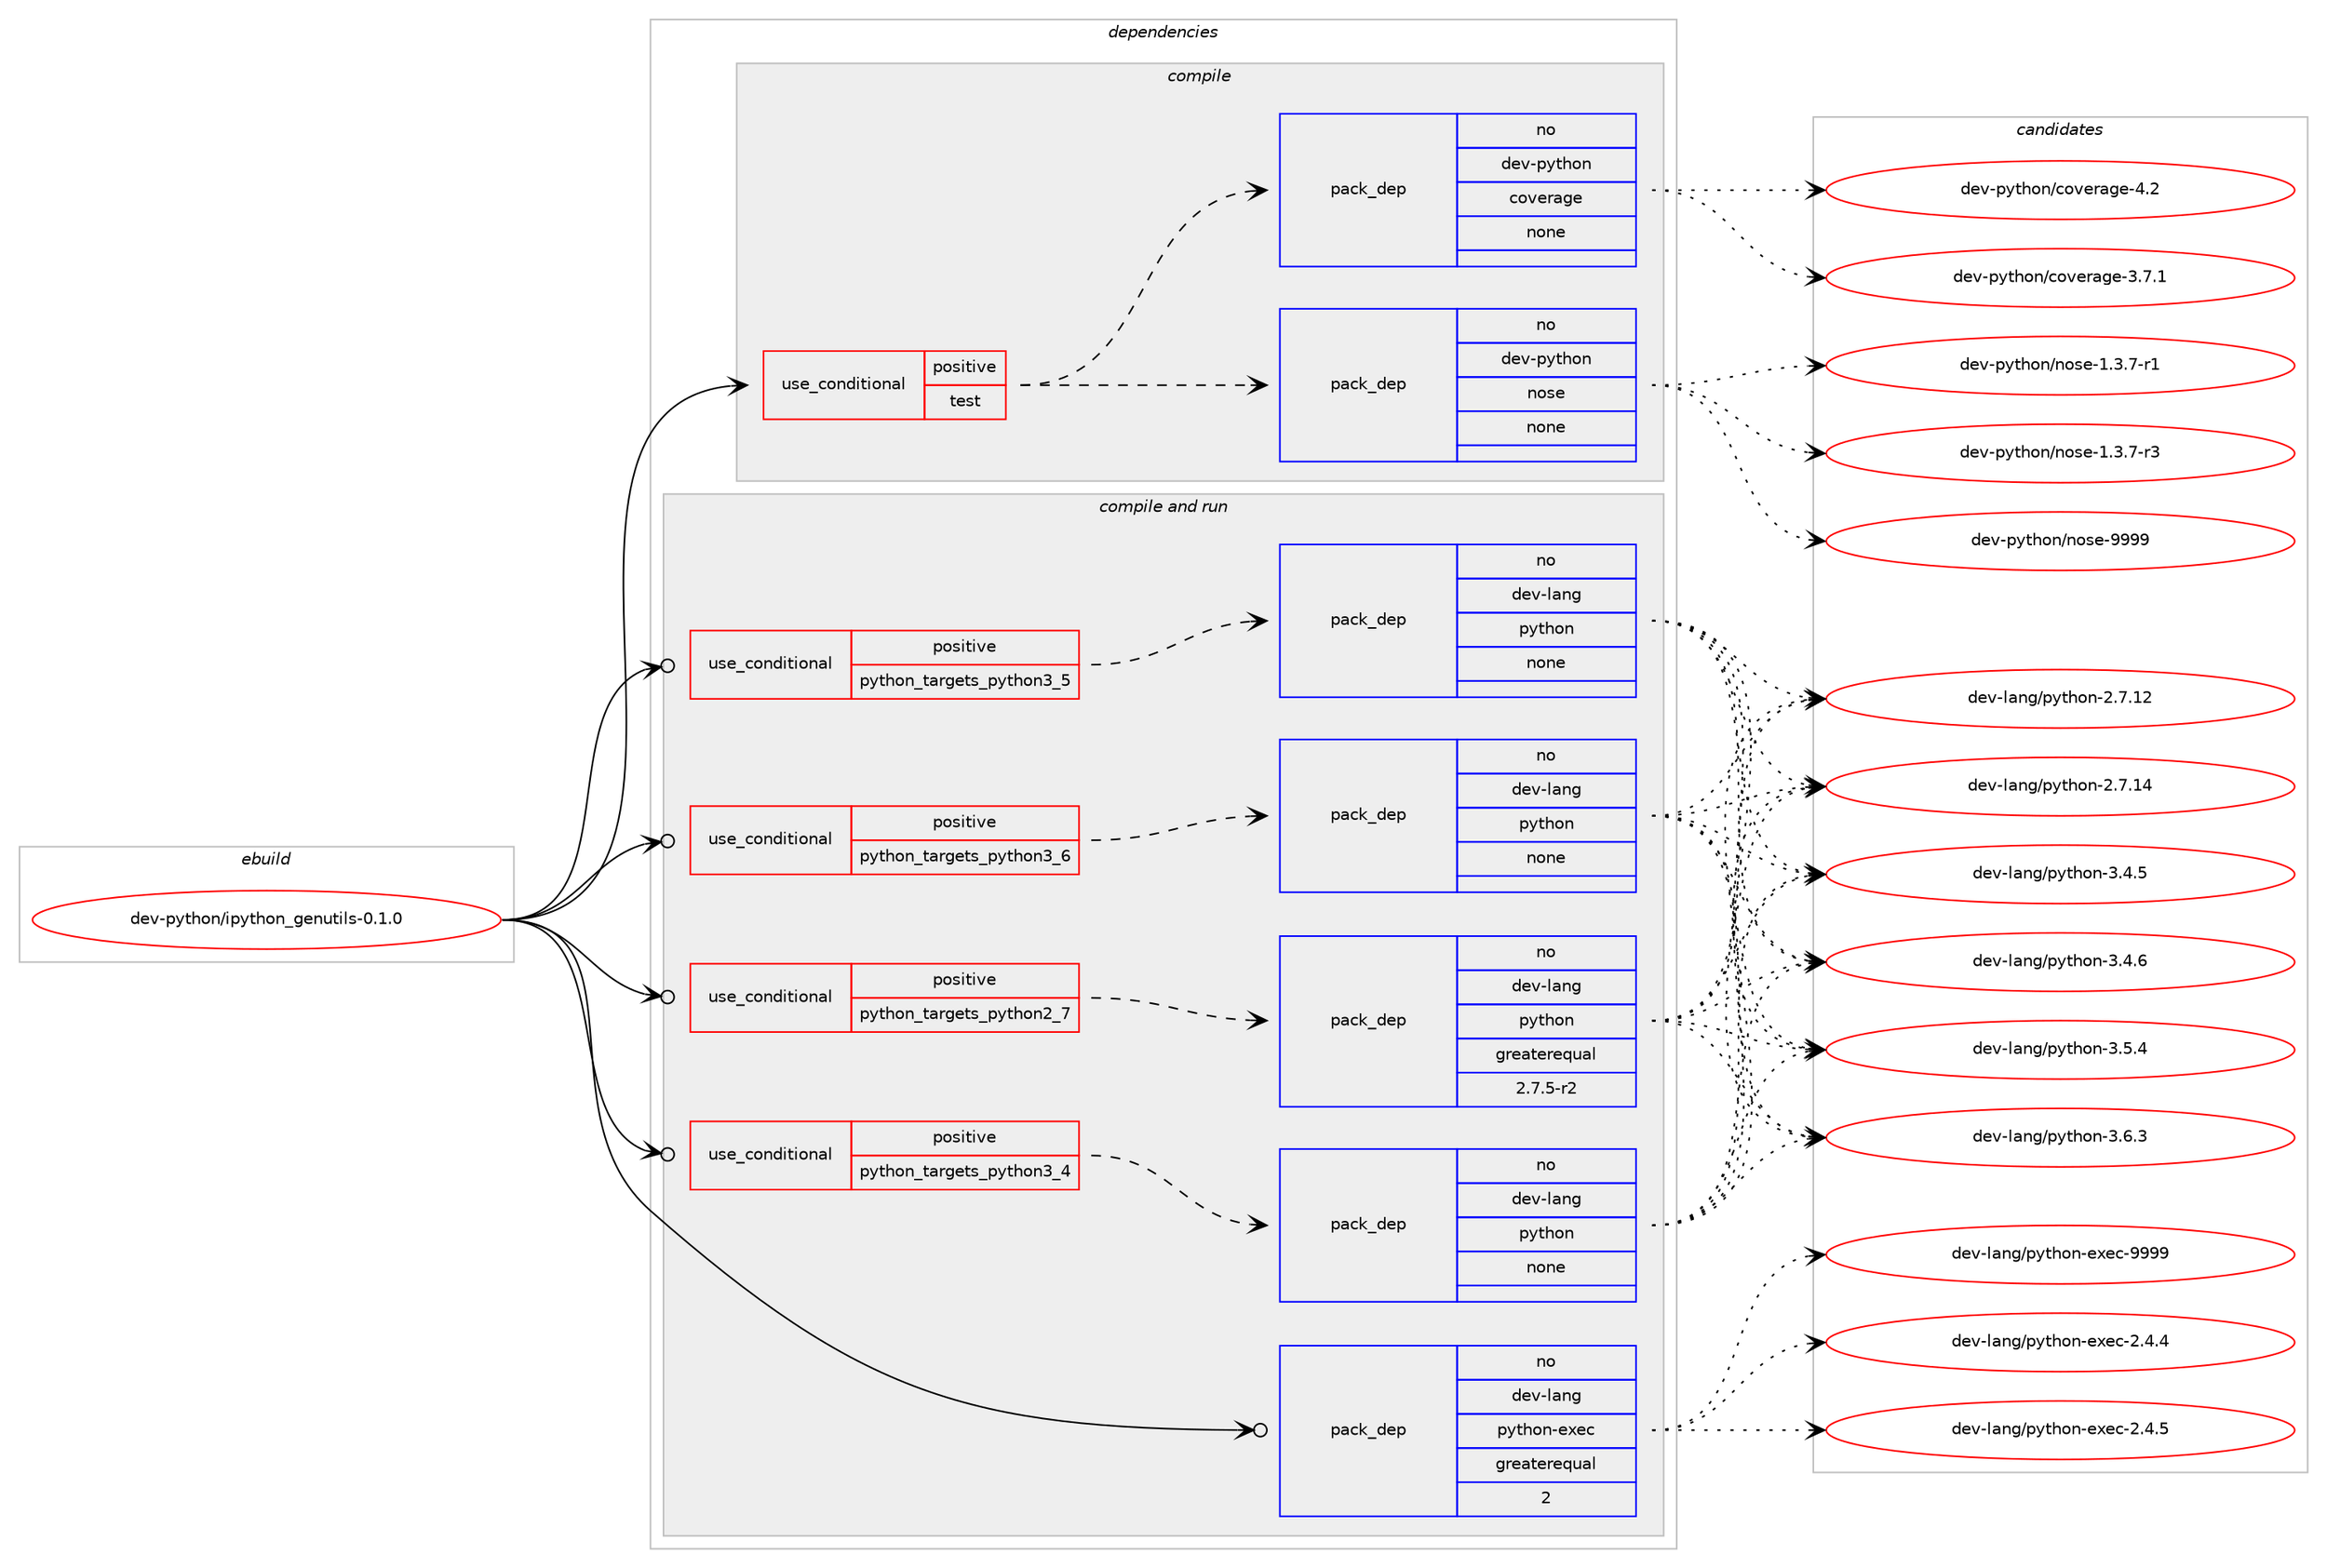 digraph prolog {

# *************
# Graph options
# *************

newrank=true;
concentrate=true;
compound=true;
graph [rankdir=LR,fontname=Helvetica,fontsize=10,ranksep=1.5];#, ranksep=2.5, nodesep=0.2];
edge  [arrowhead=vee];
node  [fontname=Helvetica,fontsize=10];

# **********
# The ebuild
# **********

subgraph cluster_leftcol {
color=gray;
rank=same;
label=<<i>ebuild</i>>;
id [label="dev-python/ipython_genutils-0.1.0", color=red, width=4, href="../dev-python/ipython_genutils-0.1.0.svg"];
}

# ****************
# The dependencies
# ****************

subgraph cluster_midcol {
color=gray;
label=<<i>dependencies</i>>;
subgraph cluster_compile {
fillcolor="#eeeeee";
style=filled;
label=<<i>compile</i>>;
subgraph cond34160 {
dependency161946 [label=<<TABLE BORDER="0" CELLBORDER="1" CELLSPACING="0" CELLPADDING="4"><TR><TD ROWSPAN="3" CELLPADDING="10">use_conditional</TD></TR><TR><TD>positive</TD></TR><TR><TD>test</TD></TR></TABLE>>, shape=none, color=red];
subgraph pack123934 {
dependency161947 [label=<<TABLE BORDER="0" CELLBORDER="1" CELLSPACING="0" CELLPADDING="4" WIDTH="220"><TR><TD ROWSPAN="6" CELLPADDING="30">pack_dep</TD></TR><TR><TD WIDTH="110">no</TD></TR><TR><TD>dev-python</TD></TR><TR><TD>nose</TD></TR><TR><TD>none</TD></TR><TR><TD></TD></TR></TABLE>>, shape=none, color=blue];
}
dependency161946:e -> dependency161947:w [weight=20,style="dashed",arrowhead="vee"];
subgraph pack123935 {
dependency161948 [label=<<TABLE BORDER="0" CELLBORDER="1" CELLSPACING="0" CELLPADDING="4" WIDTH="220"><TR><TD ROWSPAN="6" CELLPADDING="30">pack_dep</TD></TR><TR><TD WIDTH="110">no</TD></TR><TR><TD>dev-python</TD></TR><TR><TD>coverage</TD></TR><TR><TD>none</TD></TR><TR><TD></TD></TR></TABLE>>, shape=none, color=blue];
}
dependency161946:e -> dependency161948:w [weight=20,style="dashed",arrowhead="vee"];
}
id:e -> dependency161946:w [weight=20,style="solid",arrowhead="vee"];
}
subgraph cluster_compileandrun {
fillcolor="#eeeeee";
style=filled;
label=<<i>compile and run</i>>;
subgraph cond34161 {
dependency161949 [label=<<TABLE BORDER="0" CELLBORDER="1" CELLSPACING="0" CELLPADDING="4"><TR><TD ROWSPAN="3" CELLPADDING="10">use_conditional</TD></TR><TR><TD>positive</TD></TR><TR><TD>python_targets_python2_7</TD></TR></TABLE>>, shape=none, color=red];
subgraph pack123936 {
dependency161950 [label=<<TABLE BORDER="0" CELLBORDER="1" CELLSPACING="0" CELLPADDING="4" WIDTH="220"><TR><TD ROWSPAN="6" CELLPADDING="30">pack_dep</TD></TR><TR><TD WIDTH="110">no</TD></TR><TR><TD>dev-lang</TD></TR><TR><TD>python</TD></TR><TR><TD>greaterequal</TD></TR><TR><TD>2.7.5-r2</TD></TR></TABLE>>, shape=none, color=blue];
}
dependency161949:e -> dependency161950:w [weight=20,style="dashed",arrowhead="vee"];
}
id:e -> dependency161949:w [weight=20,style="solid",arrowhead="odotvee"];
subgraph cond34162 {
dependency161951 [label=<<TABLE BORDER="0" CELLBORDER="1" CELLSPACING="0" CELLPADDING="4"><TR><TD ROWSPAN="3" CELLPADDING="10">use_conditional</TD></TR><TR><TD>positive</TD></TR><TR><TD>python_targets_python3_4</TD></TR></TABLE>>, shape=none, color=red];
subgraph pack123937 {
dependency161952 [label=<<TABLE BORDER="0" CELLBORDER="1" CELLSPACING="0" CELLPADDING="4" WIDTH="220"><TR><TD ROWSPAN="6" CELLPADDING="30">pack_dep</TD></TR><TR><TD WIDTH="110">no</TD></TR><TR><TD>dev-lang</TD></TR><TR><TD>python</TD></TR><TR><TD>none</TD></TR><TR><TD></TD></TR></TABLE>>, shape=none, color=blue];
}
dependency161951:e -> dependency161952:w [weight=20,style="dashed",arrowhead="vee"];
}
id:e -> dependency161951:w [weight=20,style="solid",arrowhead="odotvee"];
subgraph cond34163 {
dependency161953 [label=<<TABLE BORDER="0" CELLBORDER="1" CELLSPACING="0" CELLPADDING="4"><TR><TD ROWSPAN="3" CELLPADDING="10">use_conditional</TD></TR><TR><TD>positive</TD></TR><TR><TD>python_targets_python3_5</TD></TR></TABLE>>, shape=none, color=red];
subgraph pack123938 {
dependency161954 [label=<<TABLE BORDER="0" CELLBORDER="1" CELLSPACING="0" CELLPADDING="4" WIDTH="220"><TR><TD ROWSPAN="6" CELLPADDING="30">pack_dep</TD></TR><TR><TD WIDTH="110">no</TD></TR><TR><TD>dev-lang</TD></TR><TR><TD>python</TD></TR><TR><TD>none</TD></TR><TR><TD></TD></TR></TABLE>>, shape=none, color=blue];
}
dependency161953:e -> dependency161954:w [weight=20,style="dashed",arrowhead="vee"];
}
id:e -> dependency161953:w [weight=20,style="solid",arrowhead="odotvee"];
subgraph cond34164 {
dependency161955 [label=<<TABLE BORDER="0" CELLBORDER="1" CELLSPACING="0" CELLPADDING="4"><TR><TD ROWSPAN="3" CELLPADDING="10">use_conditional</TD></TR><TR><TD>positive</TD></TR><TR><TD>python_targets_python3_6</TD></TR></TABLE>>, shape=none, color=red];
subgraph pack123939 {
dependency161956 [label=<<TABLE BORDER="0" CELLBORDER="1" CELLSPACING="0" CELLPADDING="4" WIDTH="220"><TR><TD ROWSPAN="6" CELLPADDING="30">pack_dep</TD></TR><TR><TD WIDTH="110">no</TD></TR><TR><TD>dev-lang</TD></TR><TR><TD>python</TD></TR><TR><TD>none</TD></TR><TR><TD></TD></TR></TABLE>>, shape=none, color=blue];
}
dependency161955:e -> dependency161956:w [weight=20,style="dashed",arrowhead="vee"];
}
id:e -> dependency161955:w [weight=20,style="solid",arrowhead="odotvee"];
subgraph pack123940 {
dependency161957 [label=<<TABLE BORDER="0" CELLBORDER="1" CELLSPACING="0" CELLPADDING="4" WIDTH="220"><TR><TD ROWSPAN="6" CELLPADDING="30">pack_dep</TD></TR><TR><TD WIDTH="110">no</TD></TR><TR><TD>dev-lang</TD></TR><TR><TD>python-exec</TD></TR><TR><TD>greaterequal</TD></TR><TR><TD>2</TD></TR></TABLE>>, shape=none, color=blue];
}
id:e -> dependency161957:w [weight=20,style="solid",arrowhead="odotvee"];
}
subgraph cluster_run {
fillcolor="#eeeeee";
style=filled;
label=<<i>run</i>>;
}
}

# **************
# The candidates
# **************

subgraph cluster_choices {
rank=same;
color=gray;
label=<<i>candidates</i>>;

subgraph choice123934 {
color=black;
nodesep=1;
choice10010111845112121116104111110471101111151014549465146554511449 [label="dev-python/nose-1.3.7-r1", color=red, width=4,href="../dev-python/nose-1.3.7-r1.svg"];
choice10010111845112121116104111110471101111151014549465146554511451 [label="dev-python/nose-1.3.7-r3", color=red, width=4,href="../dev-python/nose-1.3.7-r3.svg"];
choice10010111845112121116104111110471101111151014557575757 [label="dev-python/nose-9999", color=red, width=4,href="../dev-python/nose-9999.svg"];
dependency161947:e -> choice10010111845112121116104111110471101111151014549465146554511449:w [style=dotted,weight="100"];
dependency161947:e -> choice10010111845112121116104111110471101111151014549465146554511451:w [style=dotted,weight="100"];
dependency161947:e -> choice10010111845112121116104111110471101111151014557575757:w [style=dotted,weight="100"];
}
subgraph choice123935 {
color=black;
nodesep=1;
choice10010111845112121116104111110479911111810111497103101455146554649 [label="dev-python/coverage-3.7.1", color=red, width=4,href="../dev-python/coverage-3.7.1.svg"];
choice1001011184511212111610411111047991111181011149710310145524650 [label="dev-python/coverage-4.2", color=red, width=4,href="../dev-python/coverage-4.2.svg"];
dependency161948:e -> choice10010111845112121116104111110479911111810111497103101455146554649:w [style=dotted,weight="100"];
dependency161948:e -> choice1001011184511212111610411111047991111181011149710310145524650:w [style=dotted,weight="100"];
}
subgraph choice123936 {
color=black;
nodesep=1;
choice10010111845108971101034711212111610411111045504655464950 [label="dev-lang/python-2.7.12", color=red, width=4,href="../dev-lang/python-2.7.12.svg"];
choice10010111845108971101034711212111610411111045504655464952 [label="dev-lang/python-2.7.14", color=red, width=4,href="../dev-lang/python-2.7.14.svg"];
choice100101118451089711010347112121116104111110455146524653 [label="dev-lang/python-3.4.5", color=red, width=4,href="../dev-lang/python-3.4.5.svg"];
choice100101118451089711010347112121116104111110455146524654 [label="dev-lang/python-3.4.6", color=red, width=4,href="../dev-lang/python-3.4.6.svg"];
choice100101118451089711010347112121116104111110455146534652 [label="dev-lang/python-3.5.4", color=red, width=4,href="../dev-lang/python-3.5.4.svg"];
choice100101118451089711010347112121116104111110455146544651 [label="dev-lang/python-3.6.3", color=red, width=4,href="../dev-lang/python-3.6.3.svg"];
dependency161950:e -> choice10010111845108971101034711212111610411111045504655464950:w [style=dotted,weight="100"];
dependency161950:e -> choice10010111845108971101034711212111610411111045504655464952:w [style=dotted,weight="100"];
dependency161950:e -> choice100101118451089711010347112121116104111110455146524653:w [style=dotted,weight="100"];
dependency161950:e -> choice100101118451089711010347112121116104111110455146524654:w [style=dotted,weight="100"];
dependency161950:e -> choice100101118451089711010347112121116104111110455146534652:w [style=dotted,weight="100"];
dependency161950:e -> choice100101118451089711010347112121116104111110455146544651:w [style=dotted,weight="100"];
}
subgraph choice123937 {
color=black;
nodesep=1;
choice10010111845108971101034711212111610411111045504655464950 [label="dev-lang/python-2.7.12", color=red, width=4,href="../dev-lang/python-2.7.12.svg"];
choice10010111845108971101034711212111610411111045504655464952 [label="dev-lang/python-2.7.14", color=red, width=4,href="../dev-lang/python-2.7.14.svg"];
choice100101118451089711010347112121116104111110455146524653 [label="dev-lang/python-3.4.5", color=red, width=4,href="../dev-lang/python-3.4.5.svg"];
choice100101118451089711010347112121116104111110455146524654 [label="dev-lang/python-3.4.6", color=red, width=4,href="../dev-lang/python-3.4.6.svg"];
choice100101118451089711010347112121116104111110455146534652 [label="dev-lang/python-3.5.4", color=red, width=4,href="../dev-lang/python-3.5.4.svg"];
choice100101118451089711010347112121116104111110455146544651 [label="dev-lang/python-3.6.3", color=red, width=4,href="../dev-lang/python-3.6.3.svg"];
dependency161952:e -> choice10010111845108971101034711212111610411111045504655464950:w [style=dotted,weight="100"];
dependency161952:e -> choice10010111845108971101034711212111610411111045504655464952:w [style=dotted,weight="100"];
dependency161952:e -> choice100101118451089711010347112121116104111110455146524653:w [style=dotted,weight="100"];
dependency161952:e -> choice100101118451089711010347112121116104111110455146524654:w [style=dotted,weight="100"];
dependency161952:e -> choice100101118451089711010347112121116104111110455146534652:w [style=dotted,weight="100"];
dependency161952:e -> choice100101118451089711010347112121116104111110455146544651:w [style=dotted,weight="100"];
}
subgraph choice123938 {
color=black;
nodesep=1;
choice10010111845108971101034711212111610411111045504655464950 [label="dev-lang/python-2.7.12", color=red, width=4,href="../dev-lang/python-2.7.12.svg"];
choice10010111845108971101034711212111610411111045504655464952 [label="dev-lang/python-2.7.14", color=red, width=4,href="../dev-lang/python-2.7.14.svg"];
choice100101118451089711010347112121116104111110455146524653 [label="dev-lang/python-3.4.5", color=red, width=4,href="../dev-lang/python-3.4.5.svg"];
choice100101118451089711010347112121116104111110455146524654 [label="dev-lang/python-3.4.6", color=red, width=4,href="../dev-lang/python-3.4.6.svg"];
choice100101118451089711010347112121116104111110455146534652 [label="dev-lang/python-3.5.4", color=red, width=4,href="../dev-lang/python-3.5.4.svg"];
choice100101118451089711010347112121116104111110455146544651 [label="dev-lang/python-3.6.3", color=red, width=4,href="../dev-lang/python-3.6.3.svg"];
dependency161954:e -> choice10010111845108971101034711212111610411111045504655464950:w [style=dotted,weight="100"];
dependency161954:e -> choice10010111845108971101034711212111610411111045504655464952:w [style=dotted,weight="100"];
dependency161954:e -> choice100101118451089711010347112121116104111110455146524653:w [style=dotted,weight="100"];
dependency161954:e -> choice100101118451089711010347112121116104111110455146524654:w [style=dotted,weight="100"];
dependency161954:e -> choice100101118451089711010347112121116104111110455146534652:w [style=dotted,weight="100"];
dependency161954:e -> choice100101118451089711010347112121116104111110455146544651:w [style=dotted,weight="100"];
}
subgraph choice123939 {
color=black;
nodesep=1;
choice10010111845108971101034711212111610411111045504655464950 [label="dev-lang/python-2.7.12", color=red, width=4,href="../dev-lang/python-2.7.12.svg"];
choice10010111845108971101034711212111610411111045504655464952 [label="dev-lang/python-2.7.14", color=red, width=4,href="../dev-lang/python-2.7.14.svg"];
choice100101118451089711010347112121116104111110455146524653 [label="dev-lang/python-3.4.5", color=red, width=4,href="../dev-lang/python-3.4.5.svg"];
choice100101118451089711010347112121116104111110455146524654 [label="dev-lang/python-3.4.6", color=red, width=4,href="../dev-lang/python-3.4.6.svg"];
choice100101118451089711010347112121116104111110455146534652 [label="dev-lang/python-3.5.4", color=red, width=4,href="../dev-lang/python-3.5.4.svg"];
choice100101118451089711010347112121116104111110455146544651 [label="dev-lang/python-3.6.3", color=red, width=4,href="../dev-lang/python-3.6.3.svg"];
dependency161956:e -> choice10010111845108971101034711212111610411111045504655464950:w [style=dotted,weight="100"];
dependency161956:e -> choice10010111845108971101034711212111610411111045504655464952:w [style=dotted,weight="100"];
dependency161956:e -> choice100101118451089711010347112121116104111110455146524653:w [style=dotted,weight="100"];
dependency161956:e -> choice100101118451089711010347112121116104111110455146524654:w [style=dotted,weight="100"];
dependency161956:e -> choice100101118451089711010347112121116104111110455146534652:w [style=dotted,weight="100"];
dependency161956:e -> choice100101118451089711010347112121116104111110455146544651:w [style=dotted,weight="100"];
}
subgraph choice123940 {
color=black;
nodesep=1;
choice1001011184510897110103471121211161041111104510112010199455046524652 [label="dev-lang/python-exec-2.4.4", color=red, width=4,href="../dev-lang/python-exec-2.4.4.svg"];
choice1001011184510897110103471121211161041111104510112010199455046524653 [label="dev-lang/python-exec-2.4.5", color=red, width=4,href="../dev-lang/python-exec-2.4.5.svg"];
choice10010111845108971101034711212111610411111045101120101994557575757 [label="dev-lang/python-exec-9999", color=red, width=4,href="../dev-lang/python-exec-9999.svg"];
dependency161957:e -> choice1001011184510897110103471121211161041111104510112010199455046524652:w [style=dotted,weight="100"];
dependency161957:e -> choice1001011184510897110103471121211161041111104510112010199455046524653:w [style=dotted,weight="100"];
dependency161957:e -> choice10010111845108971101034711212111610411111045101120101994557575757:w [style=dotted,weight="100"];
}
}

}
